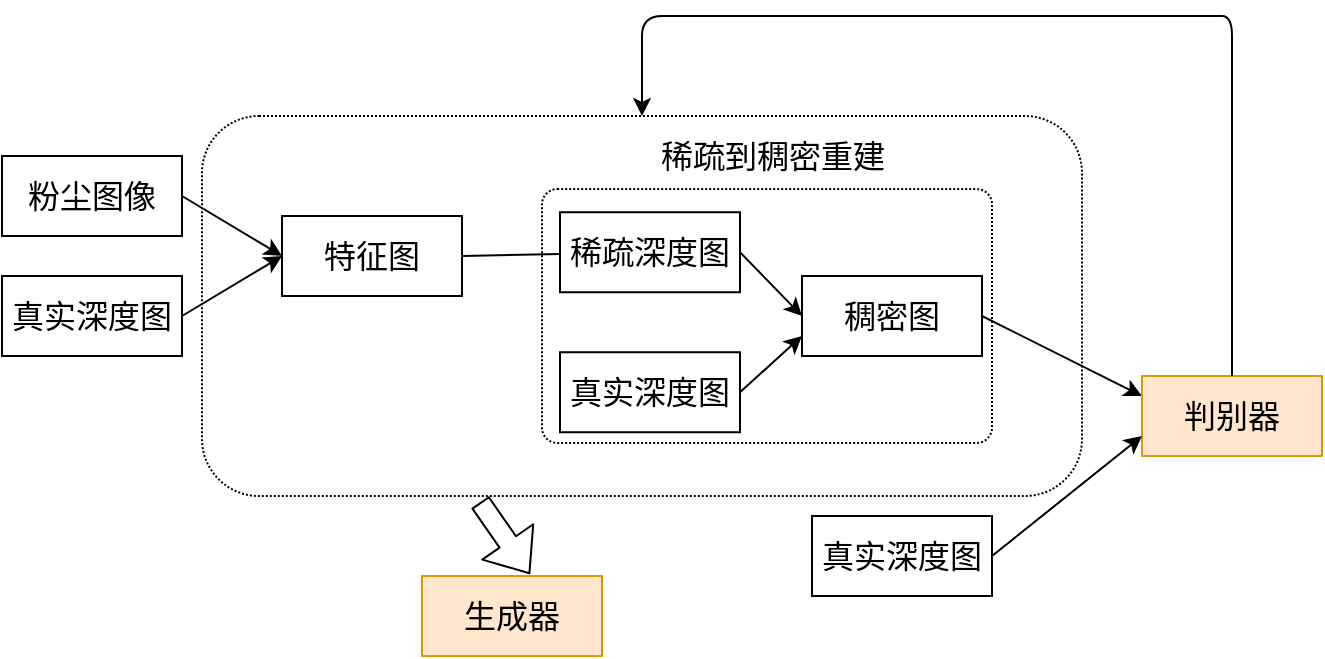 <mxfile version="14.0.0" type="github">
  <diagram id="EDNP4TRclErGJKcpoNrt" name="Page-1">
    <mxGraphModel dx="868" dy="450" grid="1" gridSize="10" guides="1" tooltips="1" connect="1" arrows="1" fold="1" page="1" pageScale="1" pageWidth="827" pageHeight="1169" math="0" shadow="0">
      <root>
        <mxCell id="0" />
        <mxCell id="1" parent="0" />
        <mxCell id="N1yeIKR3_3EKIIdeNCLN-16" value="" style="rounded=1;whiteSpace=wrap;html=1;fillColor=none;dashed=1;fontSize=16;dashPattern=1 1;" parent="1" vertex="1">
          <mxGeometry x="160" y="160" width="440" height="190" as="geometry" />
        </mxCell>
        <mxCell id="N1yeIKR3_3EKIIdeNCLN-11" value="" style="rounded=1;whiteSpace=wrap;html=1;fillColor=none;dashed=1;fontSize=16;arcSize=6;dashPattern=1 1;" parent="1" vertex="1">
          <mxGeometry x="330" y="196.56" width="225" height="126.88" as="geometry" />
        </mxCell>
        <mxCell id="2uqn8FmNdWkvi-zHf6Ng-1" value="生成器" style="rounded=0;whiteSpace=wrap;html=1;fillColor=#ffe6cc;fontSize=16;strokeColor=#d79b00;" parent="1" vertex="1">
          <mxGeometry x="270" y="390" width="90" height="40" as="geometry" />
        </mxCell>
        <mxCell id="2uqn8FmNdWkvi-zHf6Ng-3" value="粉尘图像" style="rounded=0;whiteSpace=wrap;html=1;fillColor=none;fontSize=16;" parent="1" vertex="1">
          <mxGeometry x="60" y="180" width="90" height="40" as="geometry" />
        </mxCell>
        <mxCell id="2uqn8FmNdWkvi-zHf6Ng-4" value="真实深度图" style="rounded=0;whiteSpace=wrap;html=1;fillColor=none;fontSize=16;" parent="1" vertex="1">
          <mxGeometry x="60" y="240" width="90" height="40" as="geometry" />
        </mxCell>
        <mxCell id="2uqn8FmNdWkvi-zHf6Ng-7" value="特征图" style="rounded=0;whiteSpace=wrap;html=1;fillColor=none;fontSize=16;" parent="1" vertex="1">
          <mxGeometry x="200" y="210" width="90" height="40" as="geometry" />
        </mxCell>
        <mxCell id="2uqn8FmNdWkvi-zHf6Ng-8" value="" style="endArrow=none;html=1;exitX=1;exitY=0.5;exitDx=0;exitDy=0;fontSize=16;" parent="1" source="2uqn8FmNdWkvi-zHf6Ng-7" target="2uqn8FmNdWkvi-zHf6Ng-9" edge="1">
          <mxGeometry width="50" height="50" relative="1" as="geometry">
            <mxPoint x="390" y="330" as="sourcePoint" />
            <mxPoint x="440" y="280" as="targetPoint" />
          </mxGeometry>
        </mxCell>
        <mxCell id="2uqn8FmNdWkvi-zHf6Ng-9" value="稀疏深度图" style="rounded=0;whiteSpace=wrap;html=1;fillColor=none;fontSize=16;" parent="1" vertex="1">
          <mxGeometry x="339" y="208.12" width="90" height="40" as="geometry" />
        </mxCell>
        <mxCell id="6g4lXZgoCx9daB6ukYR2-5" value="" style="endArrow=classic;html=1;exitX=1;exitY=0.5;exitDx=0;exitDy=0;entryX=0;entryY=0.5;entryDx=0;entryDy=0;fontSize=16;" parent="1" source="2uqn8FmNdWkvi-zHf6Ng-3" target="2uqn8FmNdWkvi-zHf6Ng-7" edge="1">
          <mxGeometry width="50" height="50" relative="1" as="geometry">
            <mxPoint x="250" y="310" as="sourcePoint" />
            <mxPoint x="300" y="260" as="targetPoint" />
          </mxGeometry>
        </mxCell>
        <mxCell id="6g4lXZgoCx9daB6ukYR2-7" value="" style="endArrow=classic;html=1;exitX=1;exitY=0.5;exitDx=0;exitDy=0;entryX=0;entryY=0.5;entryDx=0;entryDy=0;fontSize=16;" parent="1" source="2uqn8FmNdWkvi-zHf6Ng-4" target="2uqn8FmNdWkvi-zHf6Ng-7" edge="1">
          <mxGeometry width="50" height="50" relative="1" as="geometry">
            <mxPoint x="390" y="240" as="sourcePoint" />
            <mxPoint x="190" y="230" as="targetPoint" />
          </mxGeometry>
        </mxCell>
        <mxCell id="2uqn8FmNdWkvi-zHf6Ng-10" value="真实深度图" style="rounded=0;whiteSpace=wrap;html=1;fillColor=none;fontSize=16;" parent="1" vertex="1">
          <mxGeometry x="339" y="278.12" width="90" height="40" as="geometry" />
        </mxCell>
        <mxCell id="N1yeIKR3_3EKIIdeNCLN-1" value="" style="endArrow=classic;html=1;exitX=1;exitY=0.5;exitDx=0;exitDy=0;entryX=0;entryY=0.5;entryDx=0;entryDy=0;fontSize=16;" parent="1" source="2uqn8FmNdWkvi-zHf6Ng-9" target="N1yeIKR3_3EKIIdeNCLN-3" edge="1">
          <mxGeometry width="50" height="50" relative="1" as="geometry">
            <mxPoint x="390" y="330" as="sourcePoint" />
            <mxPoint x="490" y="230" as="targetPoint" />
          </mxGeometry>
        </mxCell>
        <mxCell id="N1yeIKR3_3EKIIdeNCLN-3" value="稠密图" style="rounded=0;whiteSpace=wrap;html=1;fillColor=none;fontSize=16;" parent="1" vertex="1">
          <mxGeometry x="460" y="240" width="90" height="40" as="geometry" />
        </mxCell>
        <mxCell id="N1yeIKR3_3EKIIdeNCLN-7" value="稀疏到稠密重建" style="text;html=1;align=center;verticalAlign=middle;resizable=0;points=[];autosize=1;fontSize=16;" parent="1" vertex="1">
          <mxGeometry x="380" y="170" width="130" height="20" as="geometry" />
        </mxCell>
        <mxCell id="N1yeIKR3_3EKIIdeNCLN-8" value="" style="endArrow=classic;html=1;exitX=1;exitY=0.5;exitDx=0;exitDy=0;entryX=0;entryY=0.75;entryDx=0;entryDy=0;fontSize=16;" parent="1" source="2uqn8FmNdWkvi-zHf6Ng-10" target="N1yeIKR3_3EKIIdeNCLN-3" edge="1">
          <mxGeometry width="50" height="50" relative="1" as="geometry">
            <mxPoint x="390" y="340" as="sourcePoint" />
            <mxPoint x="440" y="290" as="targetPoint" />
          </mxGeometry>
        </mxCell>
        <mxCell id="N1yeIKR3_3EKIIdeNCLN-12" value="真实深度图" style="rounded=0;whiteSpace=wrap;html=1;fillColor=none;fontSize=16;" parent="1" vertex="1">
          <mxGeometry x="465" y="360" width="90" height="40" as="geometry" />
        </mxCell>
        <mxCell id="N1yeIKR3_3EKIIdeNCLN-13" value="" style="endArrow=classic;html=1;exitX=1;exitY=0.5;exitDx=0;exitDy=0;entryX=0;entryY=0.25;entryDx=0;entryDy=0;fontSize=16;" parent="1" source="N1yeIKR3_3EKIIdeNCLN-3" target="N1yeIKR3_3EKIIdeNCLN-14" edge="1">
          <mxGeometry width="50" height="50" relative="1" as="geometry">
            <mxPoint x="390" y="340" as="sourcePoint" />
            <mxPoint x="630" y="340" as="targetPoint" />
          </mxGeometry>
        </mxCell>
        <mxCell id="N1yeIKR3_3EKIIdeNCLN-14" value="判别器" style="rounded=0;whiteSpace=wrap;html=1;fillColor=#ffe6cc;fontSize=16;strokeColor=#d79b00;" parent="1" vertex="1">
          <mxGeometry x="630" y="290" width="90" height="40" as="geometry" />
        </mxCell>
        <mxCell id="N1yeIKR3_3EKIIdeNCLN-15" value="" style="endArrow=classic;html=1;exitX=1;exitY=0.5;exitDx=0;exitDy=0;entryX=0;entryY=0.75;entryDx=0;entryDy=0;fontSize=16;" parent="1" source="N1yeIKR3_3EKIIdeNCLN-12" target="N1yeIKR3_3EKIIdeNCLN-14" edge="1">
          <mxGeometry width="50" height="50" relative="1" as="geometry">
            <mxPoint x="610" y="275" as="sourcePoint" />
            <mxPoint x="690" y="300" as="targetPoint" />
          </mxGeometry>
        </mxCell>
        <mxCell id="N1yeIKR3_3EKIIdeNCLN-19" value="" style="edgeStyle=segmentEdgeStyle;endArrow=classic;html=1;exitX=0.5;exitY=0;exitDx=0;exitDy=0;entryX=0.5;entryY=0;entryDx=0;entryDy=0;fontSize=16;" parent="1" source="N1yeIKR3_3EKIIdeNCLN-14" target="N1yeIKR3_3EKIIdeNCLN-16" edge="1">
          <mxGeometry width="50" height="50" relative="1" as="geometry">
            <mxPoint x="390" y="340" as="sourcePoint" />
            <mxPoint x="440" y="290" as="targetPoint" />
            <Array as="points">
              <mxPoint x="665" y="110" />
              <mxPoint x="340" y="110" />
            </Array>
          </mxGeometry>
        </mxCell>
        <mxCell id="EsE7fJDXmXM7oOFL4-oy-3" value="" style="shape=flexArrow;endArrow=classic;html=1;exitX=0.316;exitY=1.016;exitDx=0;exitDy=0;exitPerimeter=0;entryX=0.6;entryY=-0.025;entryDx=0;entryDy=0;entryPerimeter=0;" edge="1" parent="1" source="N1yeIKR3_3EKIIdeNCLN-16" target="2uqn8FmNdWkvi-zHf6Ng-1">
          <mxGeometry width="50" height="50" relative="1" as="geometry">
            <mxPoint x="390" y="360" as="sourcePoint" />
            <mxPoint x="440" y="310" as="targetPoint" />
          </mxGeometry>
        </mxCell>
      </root>
    </mxGraphModel>
  </diagram>
</mxfile>
